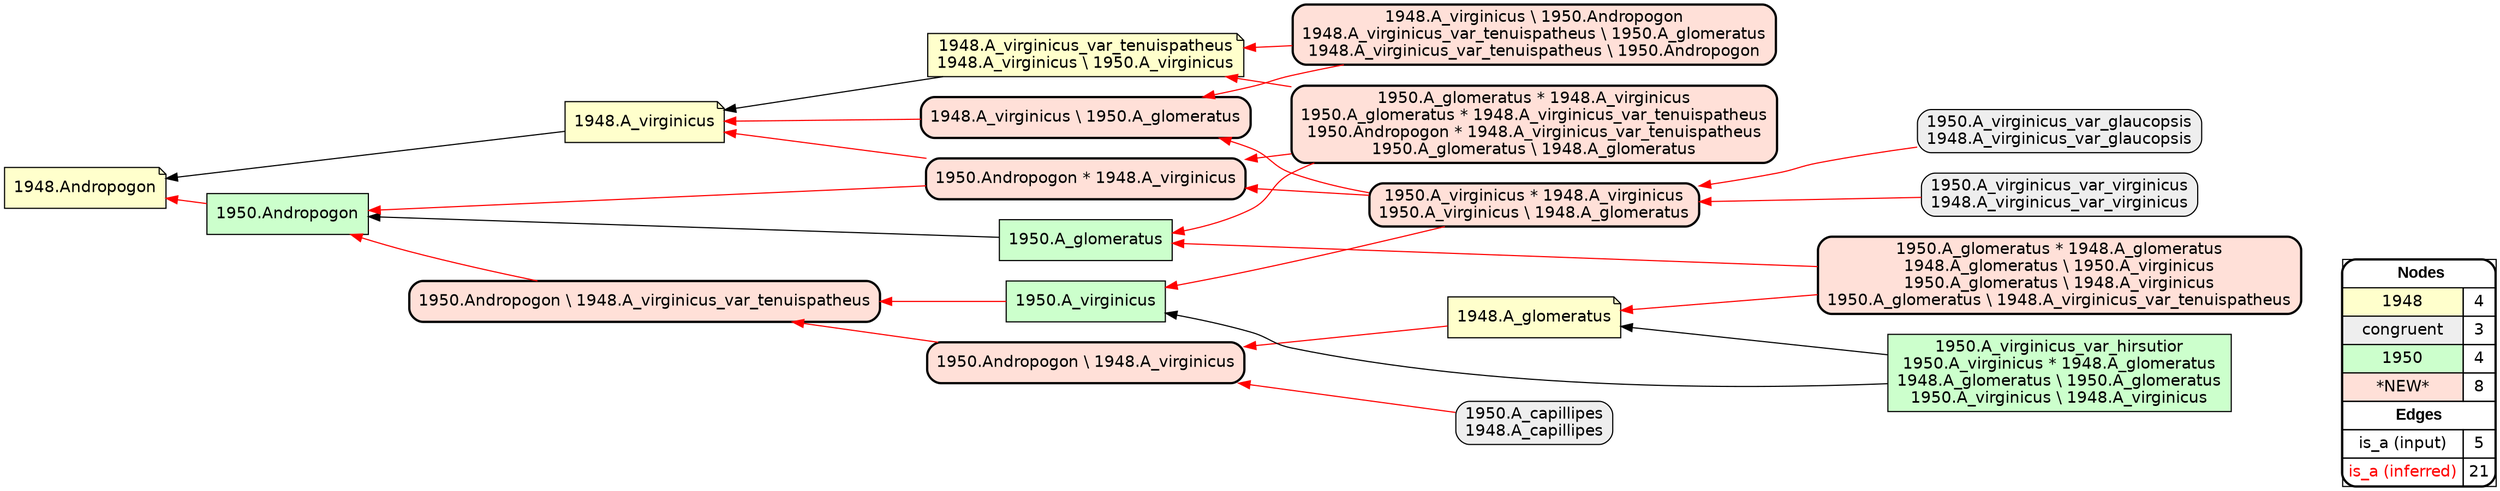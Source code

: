 digraph{
rankdir=RL
node[shape=note style=filled fillcolor="#FFFFCC" fontname="helvetica"] 
"1948.Andropogon"
"1948.A_virginicus"
"1948.A_glomeratus"
"1948.A_virginicus_var_tenuispatheus\n1948.A_virginicus \\ 1950.A_virginicus"
node[shape=box style="filled,rounded" fillcolor="#EEEEEE" fontname="helvetica"] 
"1950.A_virginicus_var_glaucopsis\n1948.A_virginicus_var_glaucopsis"
"1950.A_capillipes\n1948.A_capillipes"
"1950.A_virginicus_var_virginicus\n1948.A_virginicus_var_virginicus"
node[shape=box style=filled fillcolor="#CCFFCC" fontname="helvetica"] 
"1950.A_virginicus_var_hirsutior\n1950.A_virginicus * 1948.A_glomeratus\n1948.A_glomeratus \\ 1950.A_glomeratus\n1950.A_virginicus \\ 1948.A_virginicus"
"1950.A_virginicus"
"1950.Andropogon"
"1950.A_glomeratus"
node[shape=box style="filled,rounded,bold" fillcolor="#FFE0D8" fontname="helvetica"] 
"1950.Andropogon * 1948.A_virginicus"
"1950.A_glomeratus * 1948.A_virginicus\n1950.A_glomeratus * 1948.A_virginicus_var_tenuispatheus\n1950.Andropogon * 1948.A_virginicus_var_tenuispatheus\n1950.A_glomeratus \\ 1948.A_glomeratus"
"1950.A_glomeratus * 1948.A_glomeratus\n1948.A_glomeratus \\ 1950.A_virginicus\n1950.A_glomeratus \\ 1948.A_virginicus\n1950.A_glomeratus \\ 1948.A_virginicus_var_tenuispatheus"
"1948.A_virginicus \\ 1950.A_glomeratus"
"1950.A_virginicus * 1948.A_virginicus\n1950.A_virginicus \\ 1948.A_glomeratus"
"1950.Andropogon \\ 1948.A_virginicus"
"1948.A_virginicus \\ 1950.Andropogon\n1948.A_virginicus_var_tenuispatheus \\ 1950.A_glomeratus\n1948.A_virginicus_var_tenuispatheus \\ 1950.Andropogon"
"1950.Andropogon \\ 1948.A_virginicus_var_tenuispatheus"
edge[arrowhead=normal style=dotted color="#000000" constraint=true penwidth=1]
edge[arrowhead=normal style=solid color="#000000" constraint=true penwidth=1]
"1950.A_glomeratus" -> "1950.Andropogon"
"1948.A_virginicus" -> "1948.Andropogon"
"1950.A_virginicus_var_hirsutior\n1950.A_virginicus * 1948.A_glomeratus\n1948.A_glomeratus \\ 1950.A_glomeratus\n1950.A_virginicus \\ 1948.A_virginicus" -> "1950.A_virginicus"
"1950.A_virginicus_var_hirsutior\n1950.A_virginicus * 1948.A_glomeratus\n1948.A_glomeratus \\ 1950.A_glomeratus\n1950.A_virginicus \\ 1948.A_virginicus" -> "1948.A_glomeratus"
"1948.A_virginicus_var_tenuispatheus\n1948.A_virginicus \\ 1950.A_virginicus" -> "1948.A_virginicus"
edge[arrowhead=normal style=solid color="#FF0000" constraint=true penwidth=1]
"1950.Andropogon \\ 1948.A_virginicus_var_tenuispatheus" -> "1950.Andropogon"
"1948.A_virginicus \\ 1950.Andropogon\n1948.A_virginicus_var_tenuispatheus \\ 1950.A_glomeratus\n1948.A_virginicus_var_tenuispatheus \\ 1950.Andropogon" -> "1948.A_virginicus \\ 1950.A_glomeratus"
"1950.A_glomeratus * 1948.A_virginicus\n1950.A_glomeratus * 1948.A_virginicus_var_tenuispatheus\n1950.Andropogon * 1948.A_virginicus_var_tenuispatheus\n1950.A_glomeratus \\ 1948.A_glomeratus" -> "1950.Andropogon * 1948.A_virginicus"
"1950.Andropogon * 1948.A_virginicus" -> "1948.A_virginicus"
"1950.A_virginicus" -> "1950.Andropogon \\ 1948.A_virginicus_var_tenuispatheus"
"1950.A_virginicus * 1948.A_virginicus\n1950.A_virginicus \\ 1948.A_glomeratus" -> "1950.Andropogon * 1948.A_virginicus"
"1950.Andropogon \\ 1948.A_virginicus" -> "1950.Andropogon \\ 1948.A_virginicus_var_tenuispatheus"
"1950.A_glomeratus * 1948.A_glomeratus\n1948.A_glomeratus \\ 1950.A_virginicus\n1950.A_glomeratus \\ 1948.A_virginicus\n1950.A_glomeratus \\ 1948.A_virginicus_var_tenuispatheus" -> "1948.A_glomeratus"
"1950.Andropogon" -> "1948.Andropogon"
"1948.A_glomeratus" -> "1950.Andropogon \\ 1948.A_virginicus"
"1950.A_glomeratus * 1948.A_glomeratus\n1948.A_glomeratus \\ 1950.A_virginicus\n1950.A_glomeratus \\ 1948.A_virginicus\n1950.A_glomeratus \\ 1948.A_virginicus_var_tenuispatheus" -> "1950.A_glomeratus"
"1948.A_virginicus \\ 1950.A_glomeratus" -> "1948.A_virginicus"
"1950.A_virginicus * 1948.A_virginicus\n1950.A_virginicus \\ 1948.A_glomeratus" -> "1948.A_virginicus \\ 1950.A_glomeratus"
"1950.A_capillipes\n1948.A_capillipes" -> "1950.Andropogon \\ 1948.A_virginicus"
"1950.Andropogon * 1948.A_virginicus" -> "1950.Andropogon"
"1950.A_virginicus_var_glaucopsis\n1948.A_virginicus_var_glaucopsis" -> "1950.A_virginicus * 1948.A_virginicus\n1950.A_virginicus \\ 1948.A_glomeratus"
"1950.A_glomeratus * 1948.A_virginicus\n1950.A_glomeratus * 1948.A_virginicus_var_tenuispatheus\n1950.Andropogon * 1948.A_virginicus_var_tenuispatheus\n1950.A_glomeratus \\ 1948.A_glomeratus" -> "1948.A_virginicus_var_tenuispatheus\n1948.A_virginicus \\ 1950.A_virginicus"
"1950.A_virginicus * 1948.A_virginicus\n1950.A_virginicus \\ 1948.A_glomeratus" -> "1950.A_virginicus"
"1948.A_virginicus \\ 1950.Andropogon\n1948.A_virginicus_var_tenuispatheus \\ 1950.A_glomeratus\n1948.A_virginicus_var_tenuispatheus \\ 1950.Andropogon" -> "1948.A_virginicus_var_tenuispatheus\n1948.A_virginicus \\ 1950.A_virginicus"
"1950.A_glomeratus * 1948.A_virginicus\n1950.A_glomeratus * 1948.A_virginicus_var_tenuispatheus\n1950.Andropogon * 1948.A_virginicus_var_tenuispatheus\n1950.A_glomeratus \\ 1948.A_glomeratus" -> "1950.A_glomeratus"
"1950.A_virginicus_var_virginicus\n1948.A_virginicus_var_virginicus" -> "1950.A_virginicus * 1948.A_virginicus\n1950.A_virginicus \\ 1948.A_glomeratus"
node[shape=box] 
{rank=source Legend [fillcolor= white margin=0 label=< 
 <TABLE BORDER="0" CELLBORDER="1" CELLSPACING="0" CELLPADDING="4"> 
<TR> <TD COLSPAN="2"><font face="Arial Black"> Nodes</font></TD> </TR> 
<TR> 
 <TD bgcolor="#FFFFCC" fontname="helvetica">1948</TD> 
 <TD>4</TD> 
 </TR> 
<TR> 
 <TD bgcolor="#EEEEEE" fontname="helvetica">congruent</TD> 
 <TD>3</TD> 
 </TR> 
<TR> 
 <TD bgcolor="#CCFFCC" fontname="helvetica">1950</TD> 
 <TD>4</TD> 
 </TR> 
<TR> 
 <TD bgcolor="#FFE0D8" fontname="helvetica">*NEW*</TD> 
 <TD>8</TD> 
 </TR> 
<TR> <TD COLSPAN="2"><font face = "Arial Black"> Edges </font></TD> </TR> 
<TR> 
 <TD><font color ="#000000">is_a (input)</font></TD><TD>5</TD>
</TR>
<TR> 
 <TD><font color ="#FF0000">is_a (inferred)</font></TD><TD>21</TD>
</TR>
</TABLE> 
 >] } 
}